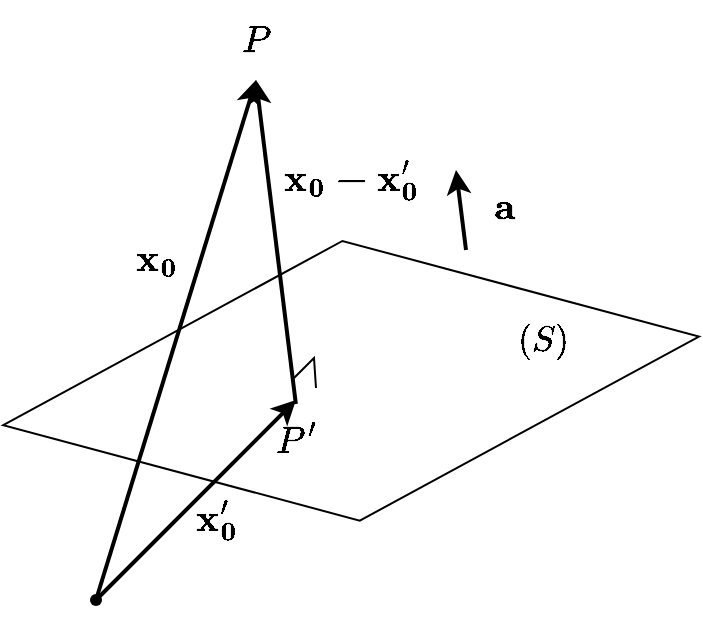 <mxfile version="26.1.3">
  <diagram name="ページ1" id="yPuSZgIgF-PfA6mKL7kJ">
    <mxGraphModel dx="398" dy="211" grid="1" gridSize="10" guides="1" tooltips="1" connect="1" arrows="1" fold="1" page="1" pageScale="1" pageWidth="827" pageHeight="1169" math="1" shadow="0">
      <root>
        <mxCell id="0" />
        <mxCell id="1" parent="0" />
        <mxCell id="ItQH0kAAVtNzD16TnXJ3-1" value="" style="shape=parallelogram;perimeter=parallelogramPerimeter;whiteSpace=wrap;html=1;fixedSize=1;size=140;rotation=15;" vertex="1" parent="1">
          <mxGeometry x="175.27" y="134" width="324.57" height="132.82" as="geometry" />
        </mxCell>
        <mxCell id="ItQH0kAAVtNzD16TnXJ3-2" value="" style="endArrow=classic;html=1;rounded=0;strokeWidth=2;exitX=0.427;exitY=0.638;exitDx=0;exitDy=0;exitPerimeter=0;" edge="1" parent="1" source="ItQH0kAAVtNzD16TnXJ3-1">
          <mxGeometry width="50" height="50" relative="1" as="geometry">
            <mxPoint x="520" y="150" as="sourcePoint" />
            <mxPoint x="290" y="50" as="targetPoint" />
          </mxGeometry>
        </mxCell>
        <mxCell id="ItQH0kAAVtNzD16TnXJ3-5" value="" style="endArrow=classic;html=1;rounded=0;strokeWidth=2;startSize=22;" edge="1" parent="1">
          <mxGeometry width="50" height="50" relative="1" as="geometry">
            <mxPoint x="395" y="135" as="sourcePoint" />
            <mxPoint x="390" y="95" as="targetPoint" />
          </mxGeometry>
        </mxCell>
        <mxCell id="ItQH0kAAVtNzD16TnXJ3-6" value="$$\mathbf{a}$$" style="text;strokeColor=none;align=center;fillColor=none;html=1;verticalAlign=middle;whiteSpace=wrap;rounded=0;fontSize=16;" vertex="1" parent="1">
          <mxGeometry x="394" y="94" width="40" height="40" as="geometry" />
        </mxCell>
        <mxCell id="ItQH0kAAVtNzD16TnXJ3-8" value="$$P$$" style="text;strokeColor=none;align=center;fillColor=none;html=1;verticalAlign=middle;whiteSpace=wrap;rounded=0;fontSize=16;" vertex="1" parent="1">
          <mxGeometry x="270" y="10" width="40" height="40" as="geometry" />
        </mxCell>
        <mxCell id="ItQH0kAAVtNzD16TnXJ3-9" value="$$P&#39;$$" style="text;strokeColor=none;align=center;fillColor=none;html=1;verticalAlign=middle;whiteSpace=wrap;rounded=0;fontSize=16;" vertex="1" parent="1">
          <mxGeometry x="290" y="210" width="40" height="40" as="geometry" />
        </mxCell>
        <mxCell id="ItQH0kAAVtNzD16TnXJ3-10" value="$$(S)$$" style="text;strokeColor=none;align=center;fillColor=none;html=1;verticalAlign=middle;whiteSpace=wrap;rounded=0;fontSize=15;" vertex="1" parent="1">
          <mxGeometry x="414" y="160" width="40" height="40" as="geometry" />
        </mxCell>
        <mxCell id="ItQH0kAAVtNzD16TnXJ3-11" value="" style="shape=waypoint;sketch=0;fillStyle=solid;size=6;pointerEvents=1;points=[];fillColor=none;resizable=0;rotatable=0;perimeter=centerPerimeter;snapToPoint=1;" vertex="1" parent="1">
          <mxGeometry x="200" y="300" width="20" height="20" as="geometry" />
        </mxCell>
        <mxCell id="ItQH0kAAVtNzD16TnXJ3-12" value="" style="endArrow=classic;html=1;rounded=0;strokeWidth=2;exitX=0.757;exitY=1.014;exitDx=0;exitDy=0;exitPerimeter=0;" edge="1" parent="1" source="ItQH0kAAVtNzD16TnXJ3-11">
          <mxGeometry width="50" height="50" relative="1" as="geometry">
            <mxPoint x="300" y="220" as="sourcePoint" />
            <mxPoint x="290" y="50" as="targetPoint" />
          </mxGeometry>
        </mxCell>
        <mxCell id="ItQH0kAAVtNzD16TnXJ3-13" value="" style="endArrow=classic;html=1;rounded=0;strokeWidth=2;entryX=0.5;entryY=0;entryDx=0;entryDy=0;" edge="1" parent="1" target="ItQH0kAAVtNzD16TnXJ3-9">
          <mxGeometry width="50" height="50" relative="1" as="geometry">
            <mxPoint x="210" y="310" as="sourcePoint" />
            <mxPoint x="350" y="170" as="targetPoint" />
          </mxGeometry>
        </mxCell>
        <mxCell id="ItQH0kAAVtNzD16TnXJ3-14" value="$$\mathbf{x_0}$$" style="text;strokeColor=none;align=center;fillColor=none;html=1;verticalAlign=middle;whiteSpace=wrap;rounded=0;fontSize=16;" vertex="1" parent="1">
          <mxGeometry x="220.0" y="120" width="40.16" height="40" as="geometry" />
        </mxCell>
        <mxCell id="ItQH0kAAVtNzD16TnXJ3-15" value="$$\mathbf{x&#39;_0}$$" style="text;strokeColor=none;align=center;fillColor=none;html=1;verticalAlign=middle;whiteSpace=wrap;rounded=0;fontSize=16;" vertex="1" parent="1">
          <mxGeometry x="249.84" y="250" width="40.16" height="40" as="geometry" />
        </mxCell>
        <mxCell id="ItQH0kAAVtNzD16TnXJ3-16" value="$$\mathbf{x_0 - x&#39;_0}$$" style="text;strokeColor=none;align=center;fillColor=none;html=1;verticalAlign=middle;whiteSpace=wrap;rounded=0;fontSize=16;" vertex="1" parent="1">
          <mxGeometry x="297.55" y="80" width="80" height="40" as="geometry" />
        </mxCell>
        <mxCell id="ItQH0kAAVtNzD16TnXJ3-18" value="" style="endArrow=none;html=1;rounded=0;" edge="1" parent="1">
          <mxGeometry width="50" height="50" relative="1" as="geometry">
            <mxPoint x="309" y="199" as="sourcePoint" />
            <mxPoint x="320" y="204" as="targetPoint" />
            <Array as="points">
              <mxPoint x="319" y="189" />
            </Array>
          </mxGeometry>
        </mxCell>
      </root>
    </mxGraphModel>
  </diagram>
</mxfile>
